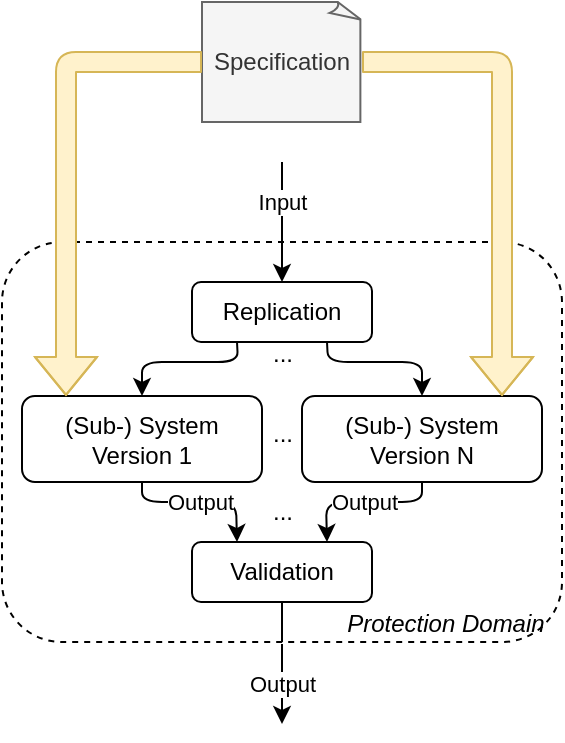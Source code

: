 <mxfile version="13.0.8" type="device"><diagram id="EqiCwNuv-qaUuaosBsh-" name="Page-1"><mxGraphModel dx="786" dy="442" grid="1" gridSize="10" guides="1" tooltips="1" connect="1" arrows="1" fold="1" page="1" pageScale="1" pageWidth="827" pageHeight="1169" math="0" shadow="0"><root><mxCell id="0"/><mxCell id="1" parent="0"/><mxCell id="aWIuD7GXIIAoF4q3SQuu-4" value="&lt;i&gt;Protection Domain &amp;nbsp;&lt;/i&gt;" style="rounded=1;whiteSpace=wrap;html=1;dashed=1;align=right;verticalAlign=bottom;" parent="1" vertex="1"><mxGeometry x="220" y="120" width="280" height="200" as="geometry"/></mxCell><mxCell id="aWIuD7GXIIAoF4q3SQuu-1" value="(Sub-) System&lt;br&gt;Version 1" style="rounded=1;whiteSpace=wrap;html=1;" parent="1" vertex="1"><mxGeometry x="230" y="197" width="120" height="43" as="geometry"/></mxCell><mxCell id="aWIuD7GXIIAoF4q3SQuu-2" value="(Sub-) System&lt;br&gt;Version N" style="rounded=1;whiteSpace=wrap;html=1;" parent="1" vertex="1"><mxGeometry x="370" y="197" width="120" height="43" as="geometry"/></mxCell><mxCell id="aWIuD7GXIIAoF4q3SQuu-5" value="Validation" style="rounded=1;whiteSpace=wrap;html=1;" parent="1" vertex="1"><mxGeometry x="315" y="270" width="90" height="30" as="geometry"/></mxCell><mxCell id="aWIuD7GXIIAoF4q3SQuu-8" value="Output" style="endArrow=classic;html=1;entryX=0.25;entryY=0;entryDx=0;entryDy=0;exitX=0.5;exitY=1;exitDx=0;exitDy=0;" parent="1" source="aWIuD7GXIIAoF4q3SQuu-1" target="aWIuD7GXIIAoF4q3SQuu-5" edge="1"><mxGeometry width="50" height="50" relative="1" as="geometry"><mxPoint x="369" y="280" as="sourcePoint"/><mxPoint x="335.5" y="270" as="targetPoint"/><Array as="points"><mxPoint x="290" y="250"/><mxPoint x="337" y="250"/></Array></mxGeometry></mxCell><mxCell id="aWIuD7GXIIAoF4q3SQuu-10" value="Output" style="endArrow=classic;html=1;entryX=0.75;entryY=0;entryDx=0;entryDy=0;exitX=0.5;exitY=1;exitDx=0;exitDy=0;" parent="1" source="aWIuD7GXIIAoF4q3SQuu-2" target="aWIuD7GXIIAoF4q3SQuu-5" edge="1"><mxGeometry width="50" height="50" relative="1" as="geometry"><mxPoint x="369" y="280" as="sourcePoint"/><mxPoint x="380.5" y="270" as="targetPoint"/><Array as="points"><mxPoint x="430" y="250"/><mxPoint x="382" y="250"/></Array></mxGeometry></mxCell><mxCell id="aWIuD7GXIIAoF4q3SQuu-14" value="" style="endArrow=classic;html=1;entryX=0.5;entryY=0;entryDx=0;entryDy=0;exitX=0.25;exitY=1;exitDx=0;exitDy=0;" parent="1" source="XkmAXXAcH90EbcBDexe--1" target="aWIuD7GXIIAoF4q3SQuu-1" edge="1"><mxGeometry width="50" height="50" relative="1" as="geometry"><mxPoint x="360" y="70" as="sourcePoint"/><mxPoint x="419" y="230" as="targetPoint"/><Array as="points"><mxPoint x="338" y="180"/><mxPoint x="290" y="180"/></Array></mxGeometry></mxCell><mxCell id="aWIuD7GXIIAoF4q3SQuu-15" value="" style="endArrow=classic;html=1;entryX=0.5;entryY=0;entryDx=0;entryDy=0;exitX=0.75;exitY=1;exitDx=0;exitDy=0;" parent="1" source="XkmAXXAcH90EbcBDexe--1" target="aWIuD7GXIIAoF4q3SQuu-2" edge="1"><mxGeometry width="50" height="50" relative="1" as="geometry"><mxPoint x="432" y="140" as="sourcePoint"/><mxPoint x="419" y="230" as="targetPoint"/><Array as="points"><mxPoint x="383" y="180"/><mxPoint x="430" y="180"/></Array></mxGeometry></mxCell><mxCell id="aWIuD7GXIIAoF4q3SQuu-16" value="" style="endArrow=none;html=1;exitX=0.5;exitY=1;exitDx=0;exitDy=0;endFill=0;entryX=0.5;entryY=1;entryDx=0;entryDy=0;" parent="1" source="aWIuD7GXIIAoF4q3SQuu-5" target="aWIuD7GXIIAoF4q3SQuu-4" edge="1"><mxGeometry width="50" height="50" relative="1" as="geometry"><mxPoint x="370" y="290" as="sourcePoint"/><mxPoint x="400" y="350" as="targetPoint"/></mxGeometry></mxCell><mxCell id="aWIuD7GXIIAoF4q3SQuu-17" value="Input" style="endArrow=none;html=1;endFill=0;" parent="1" edge="1"><mxGeometry width="50" height="50" relative="1" as="geometry"><mxPoint x="360" y="80" as="sourcePoint"/><mxPoint x="360" y="120" as="targetPoint"/></mxGeometry></mxCell><mxCell id="aWIuD7GXIIAoF4q3SQuu-20" value="Output" style="endArrow=classic;html=1;exitX=0.5;exitY=1;exitDx=0;exitDy=0;" parent="1" edge="1"><mxGeometry width="50" height="50" relative="1" as="geometry"><mxPoint x="360" y="321" as="sourcePoint"/><mxPoint x="360" y="361" as="targetPoint"/></mxGeometry></mxCell><mxCell id="XkmAXXAcH90EbcBDexe--1" value="Replication" style="rounded=1;whiteSpace=wrap;html=1;" parent="1" vertex="1"><mxGeometry x="315" y="140" width="90" height="30" as="geometry"/></mxCell><mxCell id="XkmAXXAcH90EbcBDexe--2" value="" style="endArrow=none;html=1;exitX=0.5;exitY=0;exitDx=0;exitDy=0;endFill=0;entryX=0.5;entryY=0;entryDx=0;entryDy=0;startArrow=classic;startFill=1;" parent="1" source="XkmAXXAcH90EbcBDexe--1" target="aWIuD7GXIIAoF4q3SQuu-4" edge="1"><mxGeometry width="50" height="50" relative="1" as="geometry"><mxPoint x="370" y="310" as="sourcePoint"/><mxPoint x="380" y="90" as="targetPoint"/></mxGeometry></mxCell><mxCell id="SsyAN7tqBAxRoqEkFaKw-1" value="Specification" style="whiteSpace=wrap;html=1;shape=mxgraph.basic.document;fillColor=#f5f5f5;strokeColor=#666666;fontColor=#333333;" parent="1" vertex="1"><mxGeometry x="320" width="80" height="60" as="geometry"/></mxCell><mxCell id="SsyAN7tqBAxRoqEkFaKw-2" value="" style="shape=flexArrow;endArrow=classic;html=1;fillColor=#fff2cc;strokeColor=#d6b656;entryX=0.75;entryY=0;entryDx=0;entryDy=0;exitX=1;exitY=0.5;exitDx=0;exitDy=0;exitPerimeter=0;" parent="1" source="SsyAN7tqBAxRoqEkFaKw-1" edge="1"><mxGeometry width="50" height="50" relative="1" as="geometry"><mxPoint x="360" y="150" as="sourcePoint"/><mxPoint x="470" y="197" as="targetPoint"/><Array as="points"><mxPoint x="470" y="30"/></Array></mxGeometry></mxCell><mxCell id="SsyAN7tqBAxRoqEkFaKw-3" value="" style="shape=flexArrow;endArrow=classic;html=1;exitX=0;exitY=0.5;exitDx=0;exitDy=0;exitPerimeter=0;fillColor=#fff2cc;strokeColor=#d6b656;entryX=0.25;entryY=0;entryDx=0;entryDy=0;" parent="1" source="SsyAN7tqBAxRoqEkFaKw-1" edge="1"><mxGeometry width="50" height="50" relative="1" as="geometry"><mxPoint x="360" y="150" as="sourcePoint"/><mxPoint x="252" y="197" as="targetPoint"/><Array as="points"><mxPoint x="252" y="30"/></Array></mxGeometry></mxCell><mxCell id="8uKm9i8Ib_uqRuPAOc1r-2" value="..." style="text;html=1;align=center;verticalAlign=middle;resizable=0;points=[];autosize=1;" vertex="1" parent="1"><mxGeometry x="345" y="206" width="30" height="20" as="geometry"/></mxCell><mxCell id="8uKm9i8Ib_uqRuPAOc1r-3" value="..." style="text;html=1;align=center;verticalAlign=middle;resizable=0;points=[];autosize=1;" vertex="1" parent="1"><mxGeometry x="345" y="166" width="30" height="20" as="geometry"/></mxCell><mxCell id="8uKm9i8Ib_uqRuPAOc1r-4" value="..." style="text;html=1;align=center;verticalAlign=middle;resizable=0;points=[];autosize=1;" vertex="1" parent="1"><mxGeometry x="345" y="245" width="30" height="20" as="geometry"/></mxCell></root></mxGraphModel></diagram></mxfile>